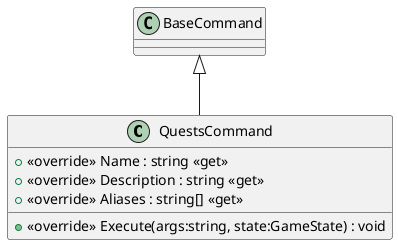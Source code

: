 @startuml
class QuestsCommand {
    + <<override>> Name : string <<get>>
    + <<override>> Description : string <<get>>
    + <<override>> Aliases : string[] <<get>>
    + <<override>> Execute(args:string, state:GameState) : void
}
BaseCommand <|-- QuestsCommand
@enduml
